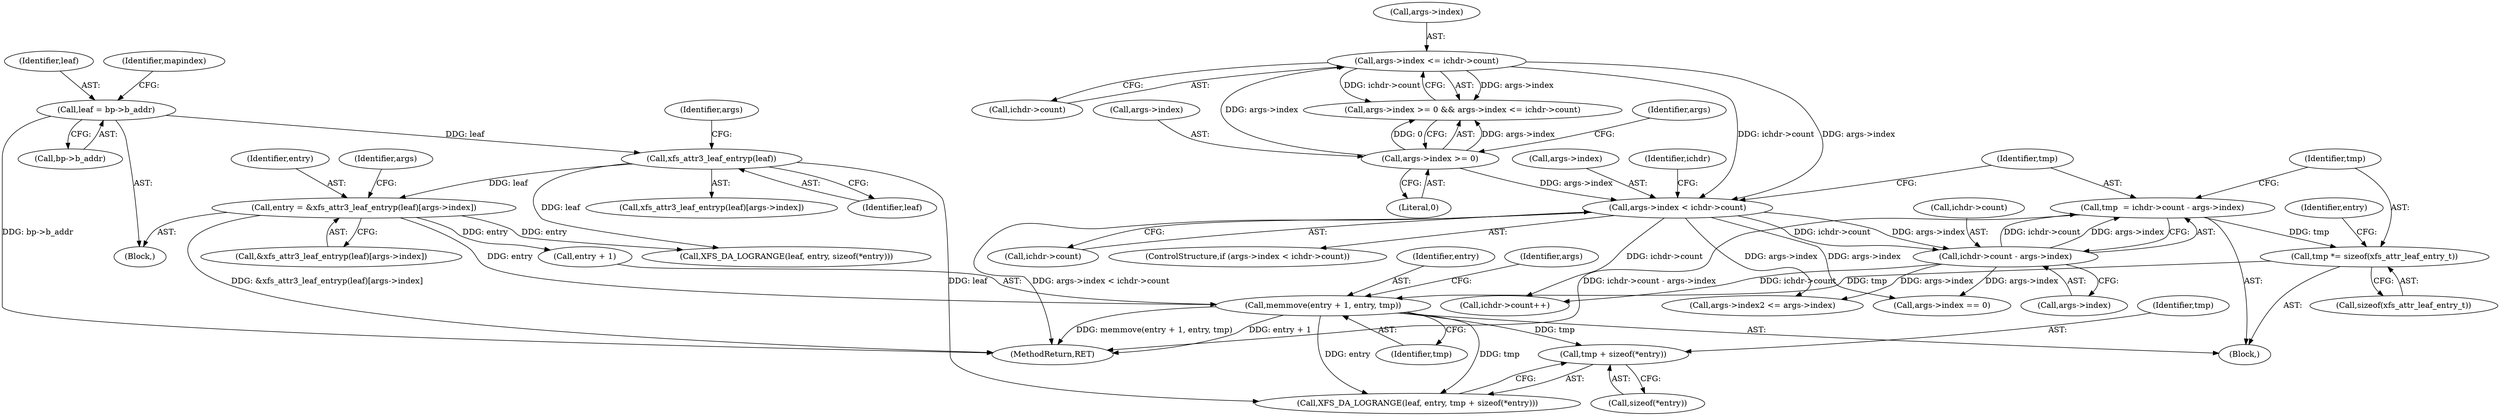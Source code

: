 digraph "0_linux_8275cdd0e7ac550dcce2b3ef6d2fb3b808c1ae59_2@API" {
"1000192" [label="(Call,tmp + sizeof(*entry))"];
"1000178" [label="(Call,memmove(entry + 1, entry, tmp))"];
"1000147" [label="(Call,entry = &xfs_attr3_leaf_entryp(leaf)[args->index])"];
"1000151" [label="(Call,xfs_attr3_leaf_entryp(leaf))"];
"1000120" [label="(Call,leaf = bp->b_addr)"];
"1000174" [label="(Call,tmp *= sizeof(xfs_attr_leaf_entry_t))"];
"1000165" [label="(Call,tmp  = ichdr->count - args->index)"];
"1000167" [label="(Call,ichdr->count - args->index)"];
"1000157" [label="(Call,args->index < ichdr->count)"];
"1000140" [label="(Call,args->index <= ichdr->count)"];
"1000135" [label="(Call,args->index >= 0)"];
"1000197" [label="(Call,ichdr->count++)"];
"1000388" [label="(Call,args->index == 0)"];
"1000164" [label="(Block,)"];
"1000161" [label="(Call,ichdr->count)"];
"1000165" [label="(Call,tmp  = ichdr->count - args->index)"];
"1000159" [label="(Identifier,args)"];
"1000149" [label="(Call,&xfs_attr3_leaf_entryp(leaf)[args->index])"];
"1000183" [label="(Identifier,tmp)"];
"1000180" [label="(Identifier,entry)"];
"1000141" [label="(Call,args->index)"];
"1000193" [label="(Identifier,tmp)"];
"1000182" [label="(Identifier,entry)"];
"1000194" [label="(Call,sizeof(*entry))"];
"1000156" [label="(ControlStructure,if (args->index < ichdr->count))"];
"1000176" [label="(Call,sizeof(xfs_attr_leaf_entry_t))"];
"1000157" [label="(Call,args->index < ichdr->count)"];
"1000122" [label="(Call,bp->b_addr)"];
"1000150" [label="(Call,xfs_attr3_leaf_entryp(leaf)[args->index])"];
"1000179" [label="(Call,entry + 1)"];
"1000144" [label="(Call,ichdr->count)"];
"1000136" [label="(Call,args->index)"];
"1000166" [label="(Identifier,tmp)"];
"1000158" [label="(Call,args->index)"];
"1000152" [label="(Identifier,leaf)"];
"1000189" [label="(Call,XFS_DA_LOGRANGE(leaf, entry, tmp + sizeof(*entry)))"];
"1000154" [label="(Identifier,args)"];
"1000151" [label="(Call,xfs_attr3_leaf_entryp(leaf))"];
"1000167" [label="(Call,ichdr->count - args->index)"];
"1000363" [label="(Call,args->index2 <= args->index)"];
"1000110" [label="(Block,)"];
"1000199" [label="(Identifier,ichdr)"];
"1000192" [label="(Call,tmp + sizeof(*entry))"];
"1000148" [label="(Identifier,entry)"];
"1000147" [label="(Call,entry = &xfs_attr3_leaf_entryp(leaf)[args->index])"];
"1000178" [label="(Call,memmove(entry + 1, entry, tmp))"];
"1000142" [label="(Identifier,args)"];
"1000120" [label="(Call,leaf = bp->b_addr)"];
"1000140" [label="(Call,args->index <= ichdr->count)"];
"1000134" [label="(Call,args->index >= 0 && args->index <= ichdr->count)"];
"1000121" [label="(Identifier,leaf)"];
"1000662" [label="(MethodReturn,RET)"];
"1000135" [label="(Call,args->index >= 0)"];
"1000380" [label="(Call,XFS_DA_LOGRANGE(leaf, entry, sizeof(*entry)))"];
"1000171" [label="(Call,args->index)"];
"1000128" [label="(Identifier,mapindex)"];
"1000139" [label="(Literal,0)"];
"1000168" [label="(Call,ichdr->count)"];
"1000175" [label="(Identifier,tmp)"];
"1000186" [label="(Identifier,args)"];
"1000174" [label="(Call,tmp *= sizeof(xfs_attr_leaf_entry_t))"];
"1000192" -> "1000189"  [label="AST: "];
"1000192" -> "1000194"  [label="CFG: "];
"1000193" -> "1000192"  [label="AST: "];
"1000194" -> "1000192"  [label="AST: "];
"1000189" -> "1000192"  [label="CFG: "];
"1000178" -> "1000192"  [label="DDG: tmp"];
"1000178" -> "1000164"  [label="AST: "];
"1000178" -> "1000183"  [label="CFG: "];
"1000179" -> "1000178"  [label="AST: "];
"1000182" -> "1000178"  [label="AST: "];
"1000183" -> "1000178"  [label="AST: "];
"1000186" -> "1000178"  [label="CFG: "];
"1000178" -> "1000662"  [label="DDG: memmove(entry + 1, entry, tmp)"];
"1000178" -> "1000662"  [label="DDG: entry + 1"];
"1000147" -> "1000178"  [label="DDG: entry"];
"1000174" -> "1000178"  [label="DDG: tmp"];
"1000178" -> "1000189"  [label="DDG: entry"];
"1000178" -> "1000189"  [label="DDG: tmp"];
"1000147" -> "1000110"  [label="AST: "];
"1000147" -> "1000149"  [label="CFG: "];
"1000148" -> "1000147"  [label="AST: "];
"1000149" -> "1000147"  [label="AST: "];
"1000159" -> "1000147"  [label="CFG: "];
"1000147" -> "1000662"  [label="DDG: &xfs_attr3_leaf_entryp(leaf)[args->index]"];
"1000151" -> "1000147"  [label="DDG: leaf"];
"1000147" -> "1000179"  [label="DDG: entry"];
"1000147" -> "1000380"  [label="DDG: entry"];
"1000151" -> "1000150"  [label="AST: "];
"1000151" -> "1000152"  [label="CFG: "];
"1000152" -> "1000151"  [label="AST: "];
"1000154" -> "1000151"  [label="CFG: "];
"1000120" -> "1000151"  [label="DDG: leaf"];
"1000151" -> "1000189"  [label="DDG: leaf"];
"1000151" -> "1000380"  [label="DDG: leaf"];
"1000120" -> "1000110"  [label="AST: "];
"1000120" -> "1000122"  [label="CFG: "];
"1000121" -> "1000120"  [label="AST: "];
"1000122" -> "1000120"  [label="AST: "];
"1000128" -> "1000120"  [label="CFG: "];
"1000120" -> "1000662"  [label="DDG: bp->b_addr"];
"1000174" -> "1000164"  [label="AST: "];
"1000174" -> "1000176"  [label="CFG: "];
"1000175" -> "1000174"  [label="AST: "];
"1000176" -> "1000174"  [label="AST: "];
"1000180" -> "1000174"  [label="CFG: "];
"1000165" -> "1000174"  [label="DDG: tmp"];
"1000165" -> "1000164"  [label="AST: "];
"1000165" -> "1000167"  [label="CFG: "];
"1000166" -> "1000165"  [label="AST: "];
"1000167" -> "1000165"  [label="AST: "];
"1000175" -> "1000165"  [label="CFG: "];
"1000165" -> "1000662"  [label="DDG: ichdr->count - args->index"];
"1000167" -> "1000165"  [label="DDG: ichdr->count"];
"1000167" -> "1000165"  [label="DDG: args->index"];
"1000167" -> "1000171"  [label="CFG: "];
"1000168" -> "1000167"  [label="AST: "];
"1000171" -> "1000167"  [label="AST: "];
"1000157" -> "1000167"  [label="DDG: ichdr->count"];
"1000157" -> "1000167"  [label="DDG: args->index"];
"1000167" -> "1000197"  [label="DDG: ichdr->count"];
"1000167" -> "1000363"  [label="DDG: args->index"];
"1000167" -> "1000388"  [label="DDG: args->index"];
"1000157" -> "1000156"  [label="AST: "];
"1000157" -> "1000161"  [label="CFG: "];
"1000158" -> "1000157"  [label="AST: "];
"1000161" -> "1000157"  [label="AST: "];
"1000166" -> "1000157"  [label="CFG: "];
"1000199" -> "1000157"  [label="CFG: "];
"1000157" -> "1000662"  [label="DDG: args->index < ichdr->count"];
"1000140" -> "1000157"  [label="DDG: args->index"];
"1000140" -> "1000157"  [label="DDG: ichdr->count"];
"1000135" -> "1000157"  [label="DDG: args->index"];
"1000157" -> "1000197"  [label="DDG: ichdr->count"];
"1000157" -> "1000363"  [label="DDG: args->index"];
"1000157" -> "1000388"  [label="DDG: args->index"];
"1000140" -> "1000134"  [label="AST: "];
"1000140" -> "1000144"  [label="CFG: "];
"1000141" -> "1000140"  [label="AST: "];
"1000144" -> "1000140"  [label="AST: "];
"1000134" -> "1000140"  [label="CFG: "];
"1000140" -> "1000134"  [label="DDG: args->index"];
"1000140" -> "1000134"  [label="DDG: ichdr->count"];
"1000135" -> "1000140"  [label="DDG: args->index"];
"1000135" -> "1000134"  [label="AST: "];
"1000135" -> "1000139"  [label="CFG: "];
"1000136" -> "1000135"  [label="AST: "];
"1000139" -> "1000135"  [label="AST: "];
"1000142" -> "1000135"  [label="CFG: "];
"1000134" -> "1000135"  [label="CFG: "];
"1000135" -> "1000134"  [label="DDG: args->index"];
"1000135" -> "1000134"  [label="DDG: 0"];
}
